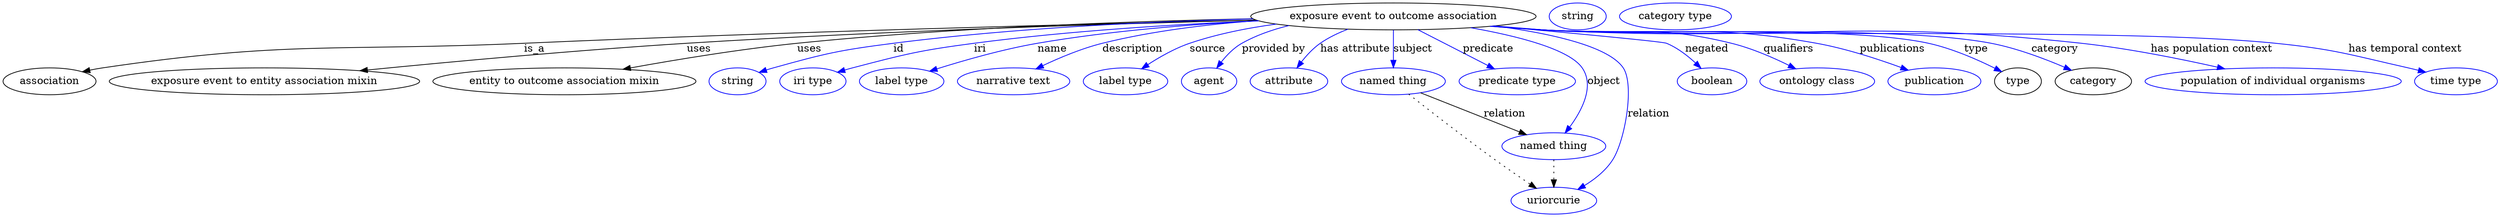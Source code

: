digraph {
	graph [bb="0,0,2725.2,283"];
	node [label="\N"];
	"exposure event to outcome association"	[height=0.5,
		label="exposure event to outcome association",
		pos="1503,265",
		width=4.0982];
	association	[height=0.5,
		pos="50.046,178",
		width=1.3902];
	"exposure event to outcome association" -> association	[label=is_a,
		lp="568.05,221.5",
		pos="e,85.961,190.63 1360.3,260.34 1175.1,255.23 841.76,244.75 557.05,229 357.7,217.97 305.58,231.16 109.05,196 104.68,195.22 100.17,\
194.24 95.685,193.15"];
	"exposure event to entity association mixin"	[height=0.5,
		pos="279.05,178",
		width=4.4593];
	"exposure event to outcome association" -> "exposure event to entity association mixin"	[label=uses,
		lp="745.05,221.5",
		pos="e,380.3,192.04 1360.6,260.27 1205.9,255.57 951.68,245.99 733.05,229 615.89,219.9 482.23,204.58 390.44,193.29"];
	"entity to outcome association mixin"	[height=0.5,
		pos="595.05,178",
		width=3.8274];
	"exposure event to outcome association" -> "entity to outcome association mixin"	[label=uses,
		lp="865.05,221.5",
		pos="e,659.07,193.95 1357.6,261.89 1225.6,258.61 1025.6,250.27 853.05,229 790.53,221.3 720.42,207.36 669.08,196.16"];
	id	[color=blue,
		height=0.5,
		label=string,
		pos="781.05,178",
		width=0.84854];
	"exposure event to outcome association" -> id	[color=blue,
		label=id,
		lp="965.55,221.5",
		pos="e,804.48,189.74 1358.6,261.31 1248.8,257.67 1094.2,249.11 960.05,229 897.25,219.59 881.37,215.82 821.05,196 818.66,195.22 816.22,\
194.35 813.78,193.44",
		style=solid];
	iri	[color=blue,
		height=0.5,
		label="iri type",
		pos="866.05,178",
		width=1.011];
	"exposure event to outcome association" -> iri	[color=blue,
		label=iri,
		lp="1054.5,221.5",
		pos="e,893.6,189.77 1363.5,259.09 1273.1,254.48 1153.1,245.67 1048,229 986.62,219.25 971.54,214.14 912.05,196 909.13,195.11 906.12,194.14 \
903.12,193.12",
		style=solid];
	name	[color=blue,
		height=0.5,
		label="label type",
		pos="966.05,178",
		width=1.2638];
	"exposure event to outcome association" -> name	[color=blue,
		label=name,
		lp="1135.5,221.5",
		pos="e,997.05,191.33 1364.1,258.77 1290.9,254.14 1200,245.42 1120,229 1080.7,220.91 1037.2,206.26 1006.5,194.89",
		style=solid];
	description	[color=blue,
		height=0.5,
		label="narrative text",
		pos="1087,178",
		width=1.6068];
	"exposure event to outcome association" -> description	[color=blue,
		label=description,
		lp="1224.5,221.5",
		pos="e,1113.4,194.26 1366.6,258.1 1312.2,253.29 1249.4,244.61 1194,229 1169.1,221.95 1142.6,209.64 1122.3,199.01",
		style=solid];
	source	[color=blue,
		height=0.5,
		label="label type",
		pos="1208,178",
		width=1.2638];
	"exposure event to outcome association" -> source	[color=blue,
		label=source,
		lp="1307,221.5",
		pos="e,1227.9,194.32 1388.2,253.63 1355.5,248.44 1320.3,240.66 1289,229 1270.3,221.99 1251.1,210.41 1236.2,200.16",
		style=solid];
	"provided by"	[color=blue,
		height=0.5,
		label=agent,
		pos="1301,178",
		width=0.83048];
	"exposure event to outcome association" -> "provided by"	[color=blue,
		label="provided by",
		lp="1380,221.5",
		pos="e,1311.7,194.93 1404.8,251.45 1384.8,246.34 1364.6,239.14 1347,229 1335.8,222.52 1325.8,212.4 1317.9,202.95",
		style=solid];
	"has attribute"	[color=blue,
		height=0.5,
		label=attribute,
		pos="1389,178",
		width=1.1193];
	"exposure event to outcome association" -> "has attribute"	[color=blue,
		label="has attribute",
		lp="1465.5,221.5",
		pos="e,1400.4,195.37 1462.7,247.59 1452.2,242.42 1441.3,236.16 1432,229 1422.7,221.77 1413.9,212.26 1406.8,203.47",
		style=solid];
	subject	[color=blue,
		height=0.5,
		label="named thing",
		pos="1503,178",
		width=1.5346];
	"exposure event to outcome association" -> subject	[color=blue,
		label=subject,
		lp="1522.5,221.5",
		pos="e,1503,196.18 1503,246.8 1503,235.16 1503,219.55 1503,206.24",
		style=solid];
	predicate	[color=blue,
		height=0.5,
		label="predicate type",
		pos="1637,178",
		width=1.679];
	"exposure event to outcome association" -> predicate	[color=blue,
		label=predicate,
		lp="1604,221.5",
		pos="e,1612.4,194.61 1529.5,247.21 1550.8,233.71 1580.8,214.67 1603.7,200.14",
		style=solid];
	object	[color=blue,
		height=0.5,
		label="named thing",
		pos="1681,91",
		width=1.5346];
	"exposure event to outcome association" -> object	[color=blue,
		label=object,
		lp="1731,178",
		pos="e,1692.5,108.82 1616.5,253.38 1651.6,243.92 1686.2,226.76 1706,196 1721.4,172.24 1709.6,139.96 1697.6,117.69",
		style=solid];
	relation	[color=blue,
		height=0.5,
		label=uriorcurie,
		pos="1681,18",
		width=1.2638];
	"exposure event to outcome association" -> relation	[color=blue,
		label=relation,
		lp="1780,134.5",
		pos="e,1706,33.154 1600.8,251.49 1663.7,240.96 1736.5,223.19 1752,196 1763.1,176.63 1761.3,104.52 1745,73 1738.1,59.477 1726.1,47.988 \
1714.4,39.13",
		style=solid];
	negated	[color=blue,
		height=0.5,
		label=boolean,
		pos="1861,178",
		width=1.0652];
	"exposure event to outcome association" -> negated	[color=blue,
		label=negated,
		lp="1852.5,221.5",
		pos="e,1848.9,195.41 1608.5,252.33 1696.1,242.58 1806.7,230.1 1809,229 1821.7,223.02 1833.3,212.7 1842.3,202.98",
		style=solid];
	qualifiers	[color=blue,
		height=0.5,
		label="ontology class",
		pos="1979,178",
		width=1.7151];
	"exposure event to outcome association" -> qualifiers	[color=blue,
		label=qualifiers,
		lp="1941.5,221.5",
		pos="e,1954.4,194.53 1607.5,252.23 1624.7,250.4 1642.4,248.59 1659,247 1756.3,237.71 1783.9,255.13 1878,229 1901.7,222.43 1926.4,210.29 \
1945.5,199.62",
		style=solid];
	publications	[color=blue,
		height=0.5,
		label=publication,
		pos="2109,178",
		width=1.3902];
	"exposure event to outcome association" -> publications	[color=blue,
		label=publications,
		lp="2055.5,221.5",
		pos="e,2079.4,192.61 1605.8,252.05 1623.5,250.21 1641.8,248.44 1659,247 1797.5,235.47 1835,256.95 1971,229 2005.4,221.94 2042.7,208.03 \
2069.8,196.66",
		style=solid];
	type	[height=0.5,
		pos="2204,178",
		width=0.75];
	"exposure event to outcome association" -> type	[color=blue,
		label=type,
		lp="2150,221.5",
		pos="e,2184.4,190.7 1604.9,251.9 1622.9,250.05 1641.5,248.32 1659,247 1755.3,239.77 1999,250.82 2093,229 2122.5,222.18 2153.6,207.4 2175.4,\
195.67",
		style=solid];
	category	[height=0.5,
		pos="2290,178",
		width=1.1374];
	"exposure event to outcome association" -> category	[color=blue,
		label=category,
		lp="2239.5,221.5",
		pos="e,2264.7,192.25 1604.5,251.86 1622.6,250 1641.4,248.27 1659,247 1771.5,238.89 2055.8,252.43 2166,229 2197.5,222.31 2231.3,208.21 \
2255.6,196.68",
		style=solid];
	"has population context"	[color=blue,
		height=0.5,
		label="population of individual organisms",
		pos="2484,178",
		width=3.7552];
	"exposure event to outcome association" -> "has population context"	[color=blue,
		label="has population context",
		lp="2408,221.5",
		pos="e,2430.2,194.53 1604.1,251.82 1622.3,249.95 1641.2,248.23 1659,247 1928.7,228.34 1998.9,263.52 2267,229 2319.3,222.27 2377.5,208.52 \
2420.4,197.14",
		style=solid];
	"has temporal context"	[color=blue,
		height=0.5,
		label="time type",
		pos="2681,178",
		width=1.2277];
	"exposure event to outcome association" -> "has temporal context"	[color=blue,
		label="has temporal context",
		lp="2616.5,221.5",
		pos="e,2648.1,190.12 1603.6,251.75 1622,249.87 1641.1,248.17 1659,247 1839.8,235.18 2294.1,250.07 2474,229 2543.6,220.86 2560.4,214.05 \
2628,196 2631.4,195.1 2634.9,194.12 2638.4,193.09",
		style=solid];
	subject -> object	[label=relation,
		lp="1624,134.5",
		pos="e,1651.2,106.27 1532.8,162.77 1562.7,148.49 1609,126.42 1641.8,110.72"];
	subject -> relation	[pos="e,1662.1,34.642 1520.6,160.57 1542.9,139.89 1582.4,103.39 1617,73 1629.1,62.43 1642.6,50.949 1654.1,41.303",
		style=dotted];
	object -> relation	[pos="e,1681,36.029 1681,72.813 1681,64.789 1681,55.047 1681,46.069",
		style=dotted];
	association_type	[color=blue,
		height=0.5,
		label=string,
		pos="1699,265",
		width=0.84854];
	association_category	[color=blue,
		height=0.5,
		label="category type",
		pos="1806,265",
		width=1.6249];
}
